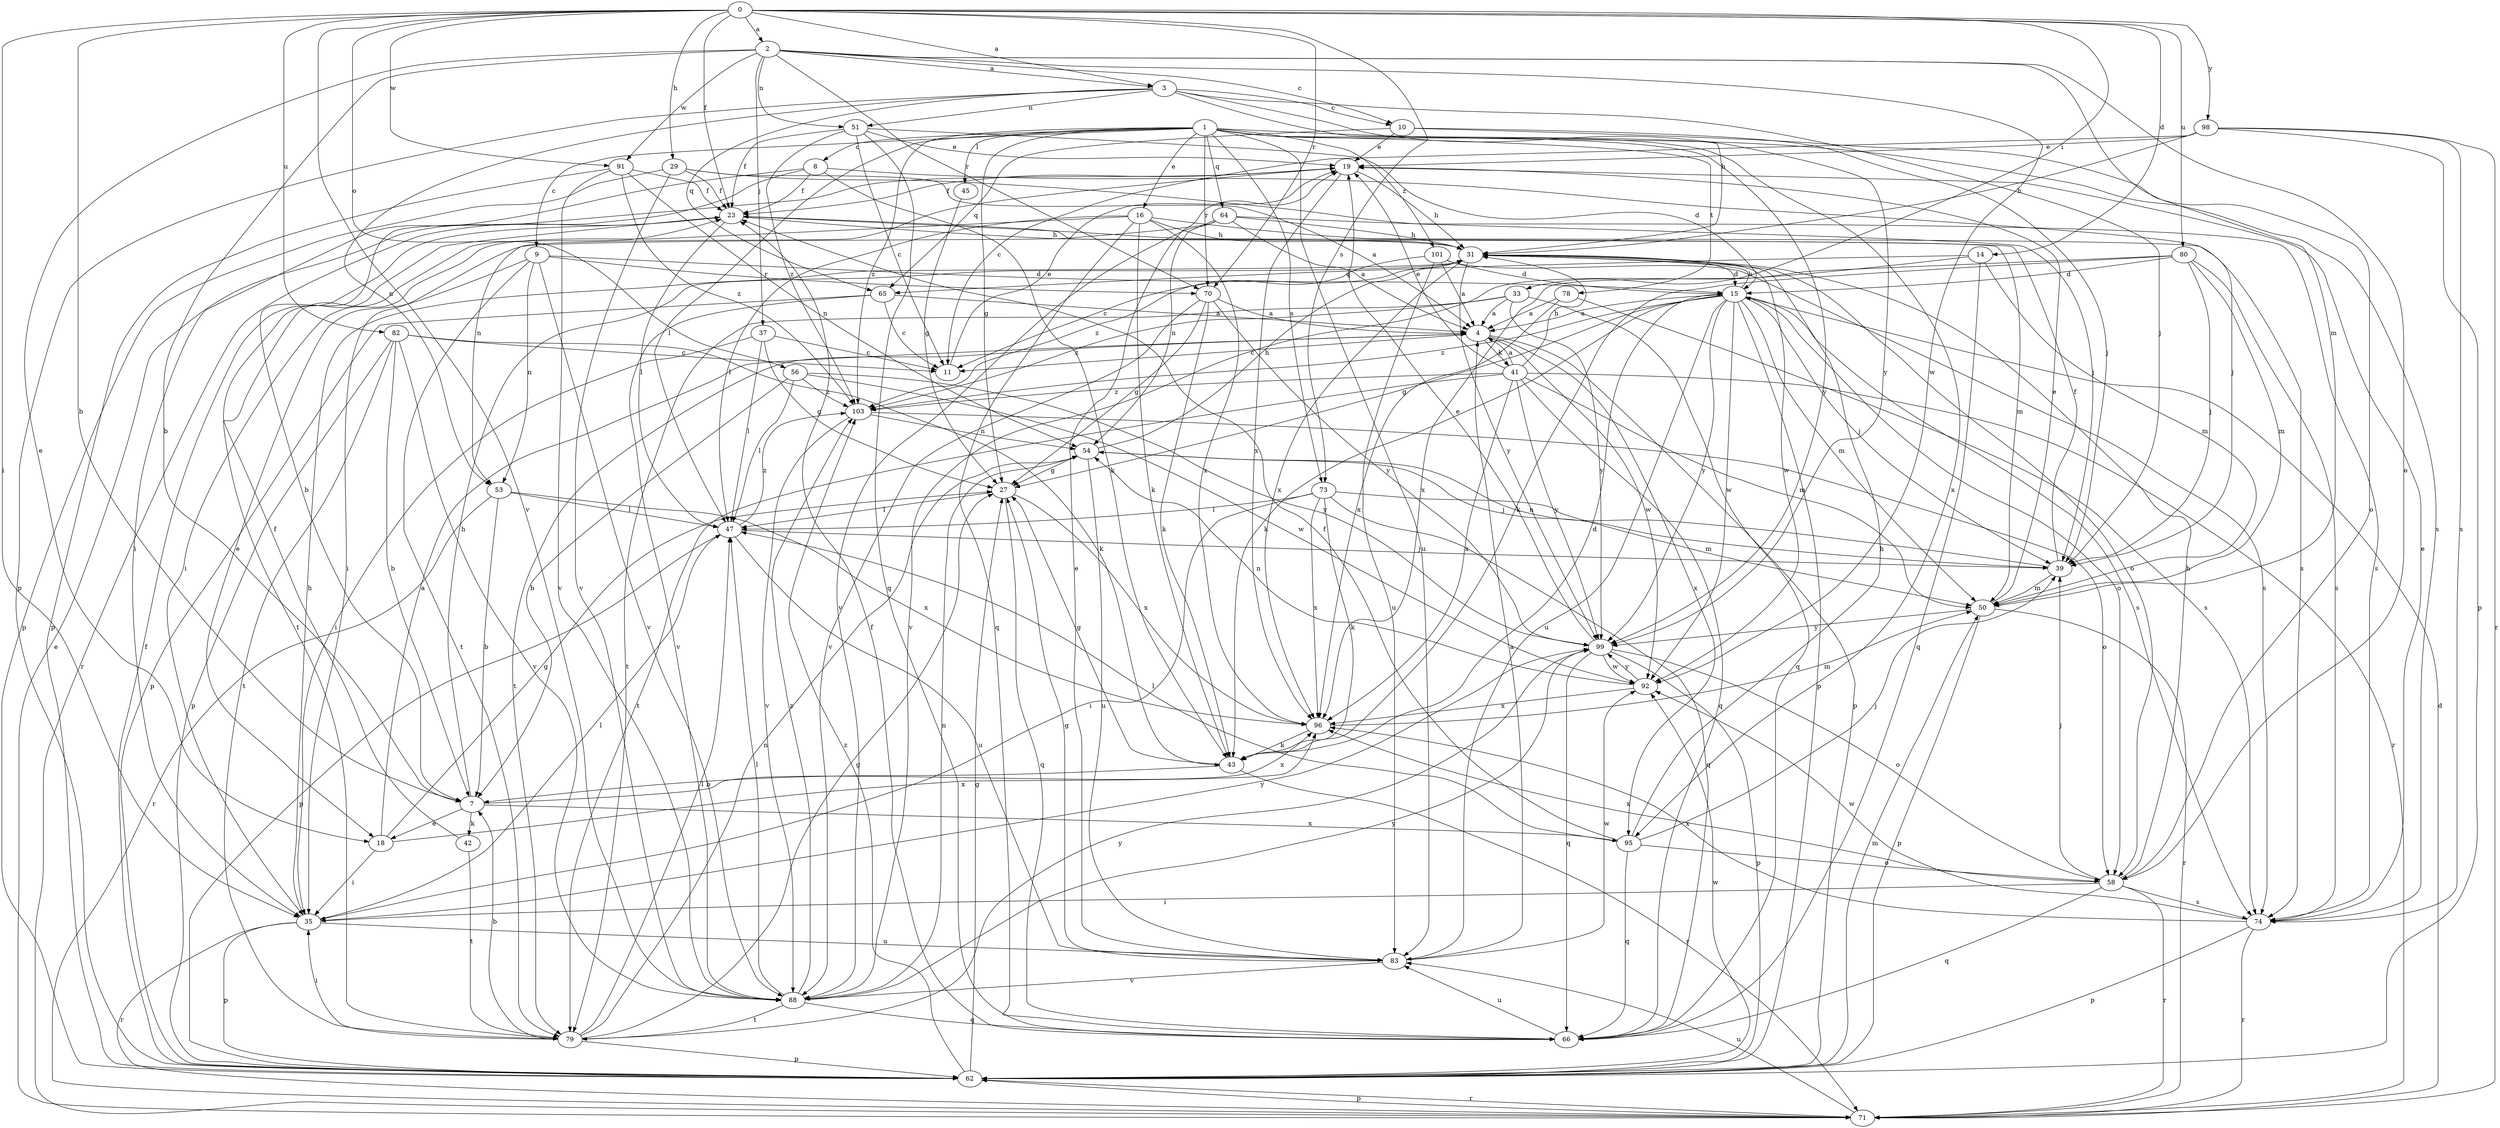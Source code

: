 strict digraph  {
0;
1;
2;
3;
4;
7;
8;
9;
10;
11;
14;
15;
16;
18;
19;
23;
27;
29;
31;
33;
35;
37;
39;
41;
42;
43;
45;
47;
50;
51;
53;
54;
56;
58;
62;
64;
65;
66;
70;
71;
73;
74;
78;
79;
80;
82;
83;
88;
91;
92;
95;
96;
98;
99;
101;
103;
0 -> 2  [label=a];
0 -> 3  [label=a];
0 -> 7  [label=b];
0 -> 14  [label=d];
0 -> 23  [label=f];
0 -> 29  [label=h];
0 -> 33  [label=i];
0 -> 35  [label=i];
0 -> 56  [label=o];
0 -> 70  [label=r];
0 -> 73  [label=s];
0 -> 80  [label=u];
0 -> 82  [label=u];
0 -> 88  [label=v];
0 -> 91  [label=w];
0 -> 98  [label=y];
1 -> 8  [label=c];
1 -> 9  [label=c];
1 -> 16  [label=e];
1 -> 27  [label=g];
1 -> 45  [label=l];
1 -> 47  [label=l];
1 -> 64  [label=q];
1 -> 70  [label=r];
1 -> 73  [label=s];
1 -> 74  [label=s];
1 -> 78  [label=t];
1 -> 83  [label=u];
1 -> 95  [label=x];
1 -> 99  [label=y];
1 -> 101  [label=z];
1 -> 103  [label=z];
2 -> 3  [label=a];
2 -> 7  [label=b];
2 -> 10  [label=c];
2 -> 18  [label=e];
2 -> 37  [label=j];
2 -> 50  [label=m];
2 -> 51  [label=n];
2 -> 58  [label=o];
2 -> 70  [label=r];
2 -> 91  [label=w];
2 -> 92  [label=w];
3 -> 10  [label=c];
3 -> 31  [label=h];
3 -> 39  [label=j];
3 -> 51  [label=n];
3 -> 53  [label=n];
3 -> 62  [label=p];
3 -> 65  [label=q];
3 -> 99  [label=y];
4 -> 11  [label=c];
4 -> 41  [label=k];
4 -> 62  [label=p];
4 -> 79  [label=t];
4 -> 92  [label=w];
4 -> 95  [label=x];
7 -> 18  [label=e];
7 -> 31  [label=h];
7 -> 42  [label=k];
7 -> 95  [label=x];
7 -> 96  [label=x];
8 -> 7  [label=b];
8 -> 23  [label=f];
8 -> 35  [label=i];
8 -> 39  [label=j];
8 -> 43  [label=k];
9 -> 15  [label=d];
9 -> 18  [label=e];
9 -> 53  [label=n];
9 -> 70  [label=r];
9 -> 79  [label=t];
9 -> 88  [label=v];
10 -> 19  [label=e];
10 -> 39  [label=j];
10 -> 58  [label=o];
10 -> 65  [label=q];
11 -> 19  [label=e];
14 -> 50  [label=m];
14 -> 65  [label=q];
14 -> 66  [label=q];
14 -> 96  [label=x];
15 -> 4  [label=a];
15 -> 27  [label=g];
15 -> 31  [label=h];
15 -> 39  [label=j];
15 -> 43  [label=k];
15 -> 50  [label=m];
15 -> 58  [label=o];
15 -> 62  [label=p];
15 -> 74  [label=s];
15 -> 83  [label=u];
15 -> 92  [label=w];
15 -> 99  [label=y];
15 -> 103  [label=z];
16 -> 31  [label=h];
16 -> 35  [label=i];
16 -> 43  [label=k];
16 -> 47  [label=l];
16 -> 66  [label=q];
16 -> 74  [label=s];
16 -> 96  [label=x];
18 -> 4  [label=a];
18 -> 27  [label=g];
18 -> 35  [label=i];
18 -> 96  [label=x];
19 -> 23  [label=f];
19 -> 31  [label=h];
19 -> 53  [label=n];
19 -> 96  [label=x];
23 -> 31  [label=h];
23 -> 47  [label=l];
23 -> 50  [label=m];
23 -> 71  [label=r];
23 -> 79  [label=t];
27 -> 47  [label=l];
27 -> 66  [label=q];
27 -> 96  [label=x];
29 -> 4  [label=a];
29 -> 23  [label=f];
29 -> 39  [label=j];
29 -> 62  [label=p];
29 -> 88  [label=v];
31 -> 11  [label=c];
31 -> 15  [label=d];
31 -> 58  [label=o];
31 -> 92  [label=w];
31 -> 96  [label=x];
31 -> 99  [label=y];
33 -> 4  [label=a];
33 -> 66  [label=q];
33 -> 79  [label=t];
33 -> 99  [label=y];
33 -> 103  [label=z];
35 -> 31  [label=h];
35 -> 47  [label=l];
35 -> 62  [label=p];
35 -> 71  [label=r];
35 -> 83  [label=u];
35 -> 99  [label=y];
37 -> 11  [label=c];
37 -> 27  [label=g];
37 -> 35  [label=i];
37 -> 47  [label=l];
39 -> 23  [label=f];
39 -> 50  [label=m];
39 -> 54  [label=n];
41 -> 4  [label=a];
41 -> 19  [label=e];
41 -> 31  [label=h];
41 -> 50  [label=m];
41 -> 66  [label=q];
41 -> 71  [label=r];
41 -> 79  [label=t];
41 -> 96  [label=x];
41 -> 99  [label=y];
41 -> 103  [label=z];
42 -> 23  [label=f];
42 -> 79  [label=t];
43 -> 7  [label=b];
43 -> 15  [label=d];
43 -> 27  [label=g];
43 -> 71  [label=r];
45 -> 27  [label=g];
47 -> 39  [label=j];
47 -> 62  [label=p];
47 -> 83  [label=u];
47 -> 103  [label=z];
50 -> 19  [label=e];
50 -> 62  [label=p];
50 -> 71  [label=r];
50 -> 99  [label=y];
51 -> 11  [label=c];
51 -> 15  [label=d];
51 -> 19  [label=e];
51 -> 23  [label=f];
51 -> 66  [label=q];
51 -> 103  [label=z];
53 -> 7  [label=b];
53 -> 47  [label=l];
53 -> 71  [label=r];
53 -> 96  [label=x];
54 -> 27  [label=g];
54 -> 31  [label=h];
54 -> 39  [label=j];
54 -> 83  [label=u];
56 -> 7  [label=b];
56 -> 47  [label=l];
56 -> 92  [label=w];
56 -> 99  [label=y];
56 -> 103  [label=z];
58 -> 31  [label=h];
58 -> 35  [label=i];
58 -> 39  [label=j];
58 -> 66  [label=q];
58 -> 71  [label=r];
58 -> 74  [label=s];
58 -> 96  [label=x];
62 -> 23  [label=f];
62 -> 27  [label=g];
62 -> 50  [label=m];
62 -> 71  [label=r];
62 -> 92  [label=w];
62 -> 103  [label=z];
64 -> 4  [label=a];
64 -> 31  [label=h];
64 -> 35  [label=i];
64 -> 54  [label=n];
64 -> 74  [label=s];
64 -> 88  [label=v];
65 -> 4  [label=a];
65 -> 11  [label=c];
65 -> 62  [label=p];
65 -> 88  [label=v];
66 -> 23  [label=f];
66 -> 83  [label=u];
70 -> 4  [label=a];
70 -> 27  [label=g];
70 -> 43  [label=k];
70 -> 88  [label=v];
70 -> 99  [label=y];
71 -> 15  [label=d];
71 -> 19  [label=e];
71 -> 62  [label=p];
71 -> 83  [label=u];
73 -> 35  [label=i];
73 -> 43  [label=k];
73 -> 47  [label=l];
73 -> 50  [label=m];
73 -> 66  [label=q];
73 -> 96  [label=x];
74 -> 19  [label=e];
74 -> 62  [label=p];
74 -> 71  [label=r];
74 -> 92  [label=w];
74 -> 96  [label=x];
78 -> 4  [label=a];
78 -> 74  [label=s];
78 -> 96  [label=x];
79 -> 7  [label=b];
79 -> 27  [label=g];
79 -> 35  [label=i];
79 -> 47  [label=l];
79 -> 54  [label=n];
79 -> 62  [label=p];
79 -> 99  [label=y];
80 -> 15  [label=d];
80 -> 39  [label=j];
80 -> 43  [label=k];
80 -> 50  [label=m];
80 -> 74  [label=s];
80 -> 88  [label=v];
82 -> 7  [label=b];
82 -> 11  [label=c];
82 -> 43  [label=k];
82 -> 62  [label=p];
82 -> 79  [label=t];
82 -> 88  [label=v];
83 -> 4  [label=a];
83 -> 19  [label=e];
83 -> 27  [label=g];
83 -> 88  [label=v];
83 -> 92  [label=w];
88 -> 47  [label=l];
88 -> 54  [label=n];
88 -> 66  [label=q];
88 -> 79  [label=t];
88 -> 99  [label=y];
88 -> 103  [label=z];
91 -> 23  [label=f];
91 -> 54  [label=n];
91 -> 62  [label=p];
91 -> 88  [label=v];
91 -> 103  [label=z];
92 -> 54  [label=n];
92 -> 96  [label=x];
92 -> 99  [label=y];
95 -> 23  [label=f];
95 -> 31  [label=h];
95 -> 39  [label=j];
95 -> 47  [label=l];
95 -> 58  [label=o];
95 -> 66  [label=q];
96 -> 43  [label=k];
96 -> 50  [label=m];
98 -> 11  [label=c];
98 -> 19  [label=e];
98 -> 31  [label=h];
98 -> 62  [label=p];
98 -> 71  [label=r];
98 -> 74  [label=s];
99 -> 19  [label=e];
99 -> 58  [label=o];
99 -> 62  [label=p];
99 -> 66  [label=q];
99 -> 92  [label=w];
101 -> 4  [label=a];
101 -> 15  [label=d];
101 -> 74  [label=s];
101 -> 83  [label=u];
101 -> 103  [label=z];
103 -> 54  [label=n];
103 -> 58  [label=o];
103 -> 88  [label=v];
}
